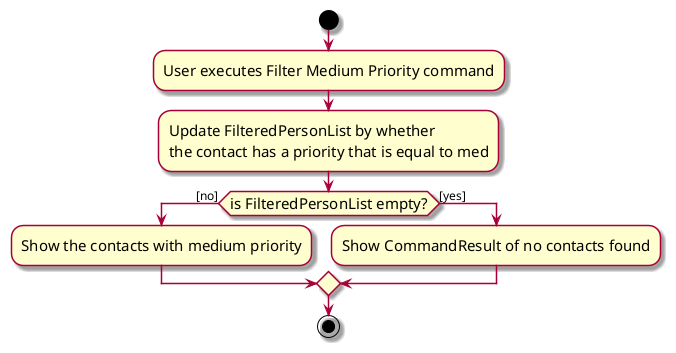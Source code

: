 @startuml
skin rose
skinparam ActivityFontSize 15
skinparam ArrowFontSize 12
start
:User executes Filter Medium Priority command;

:Update FilteredPersonList by whether
the contact has a priority that is equal to med;
if (is FilteredPersonList empty?) then ([no])
    :Show the contacts with medium priority;
else ([yes])
    :Show CommandResult of no contacts found;
endif
stop
@enduml

